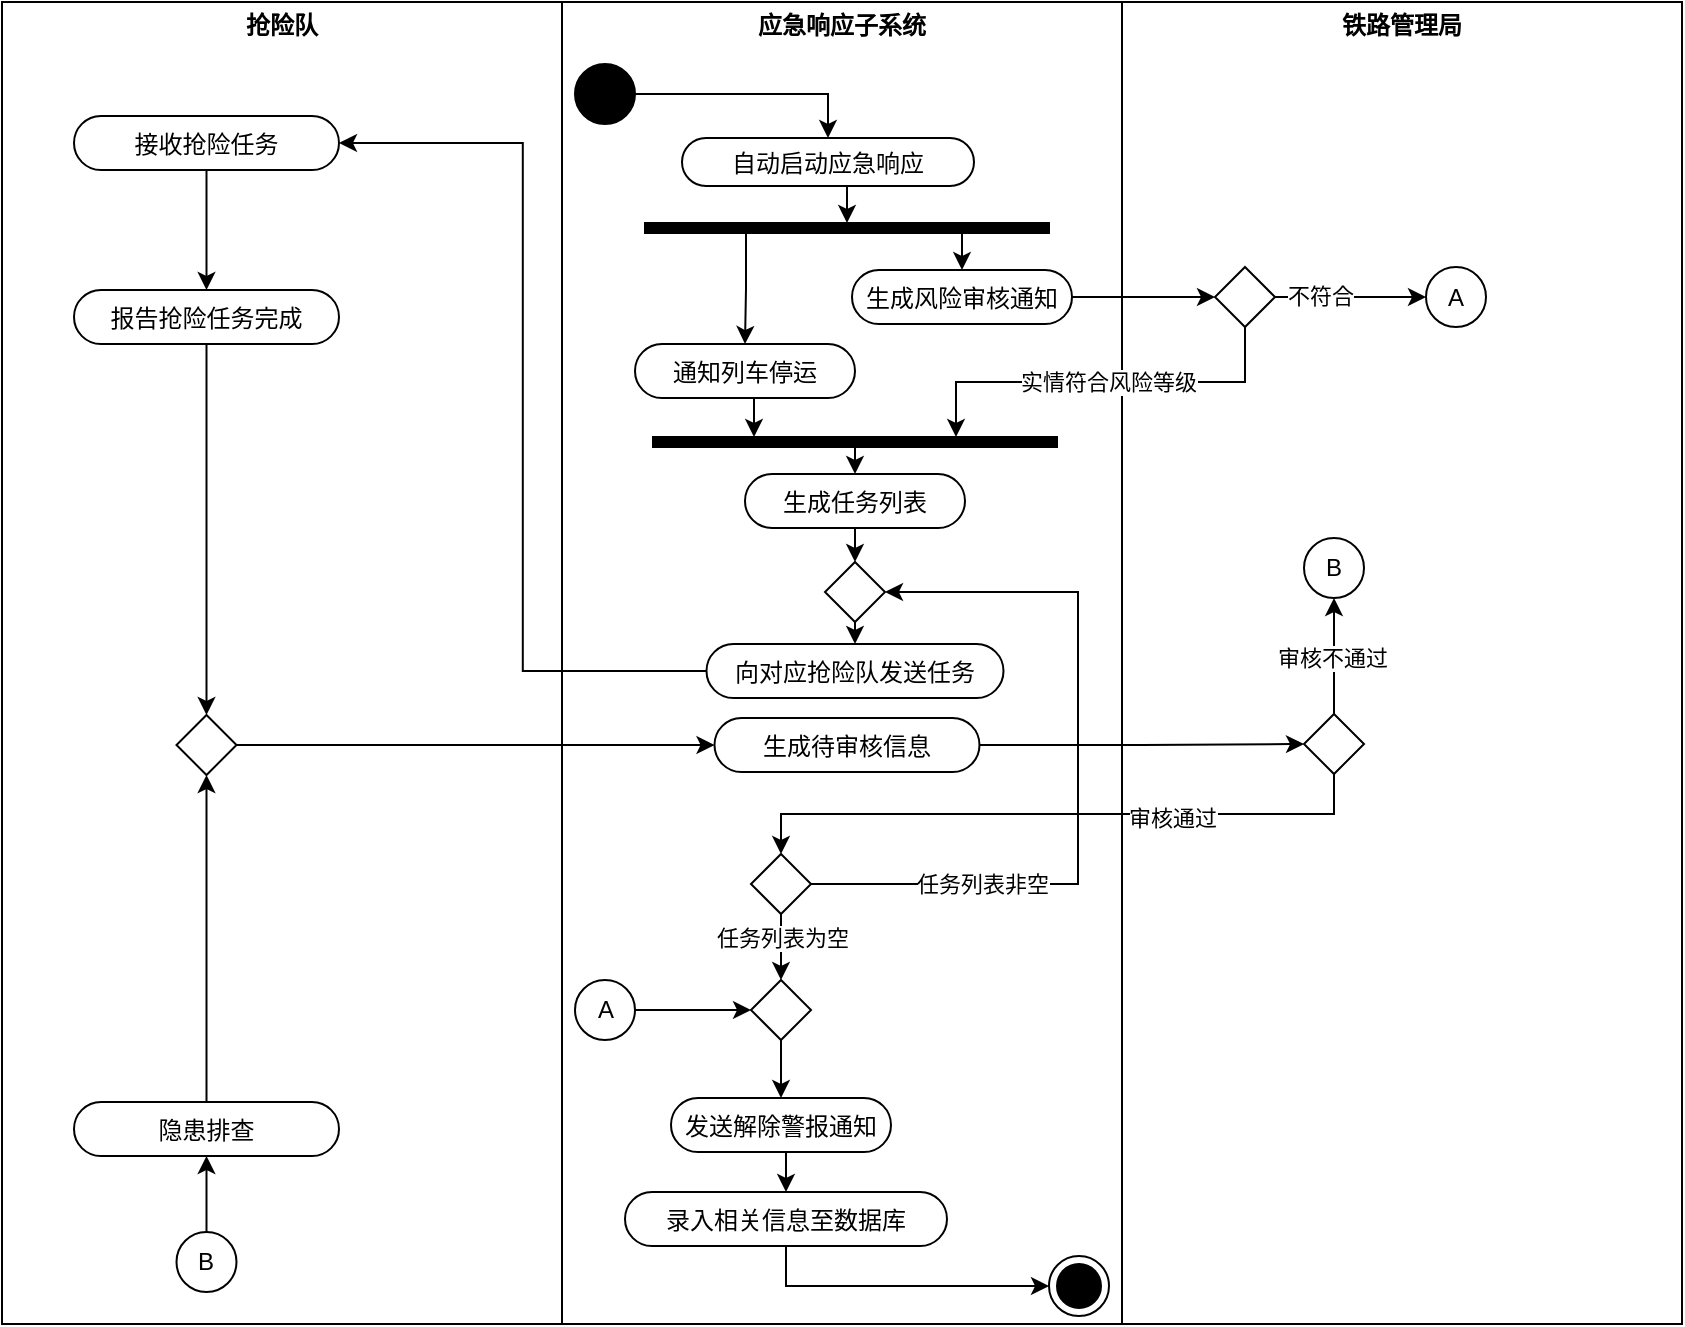 <mxfile version="27.1.6">
  <diagram name="Page-1" id="e7e014a7-5840-1c2e-5031-d8a46d1fe8dd">
    <mxGraphModel dx="1026" dy="607" grid="0" gridSize="10" guides="1" tooltips="1" connect="1" arrows="1" fold="1" page="1" pageScale="1" pageWidth="1169" pageHeight="826" background="none" math="0" shadow="0">
      <root>
        <mxCell id="0" />
        <mxCell id="1" parent="0" />
        <mxCell id="2" value="应急响应子系统" style="swimlane;whiteSpace=wrap;startSize=23;strokeColor=default;swimlaneLine=0;" parent="1" vertex="1">
          <mxGeometry x="450" y="34" width="280" height="661" as="geometry" />
        </mxCell>
        <mxCell id="ORBnftc5wiz7zVl-WYrO-55" style="edgeStyle=orthogonalEdgeStyle;rounded=0;orthogonalLoop=1;jettySize=auto;html=1;exitX=0.5;exitY=1;exitDx=0;exitDy=0;entryX=0;entryY=0.5;entryDx=0;entryDy=0;" edge="1" parent="2" source="7" target="ORBnftc5wiz7zVl-WYrO-54">
          <mxGeometry relative="1" as="geometry" />
        </mxCell>
        <mxCell id="7" value="自动启动应急响应" style="rounded=1;arcSize=50;" parent="2" vertex="1">
          <mxGeometry x="60" y="68" width="146" height="24" as="geometry" />
        </mxCell>
        <mxCell id="ORBnftc5wiz7zVl-WYrO-45" style="edgeStyle=orthogonalEdgeStyle;rounded=0;orthogonalLoop=1;jettySize=auto;html=1;entryX=0.5;entryY=0;entryDx=0;entryDy=0;" edge="1" parent="2" source="ORBnftc5wiz7zVl-WYrO-43" target="7">
          <mxGeometry relative="1" as="geometry">
            <mxPoint x="115" y="85.039" as="targetPoint" />
          </mxGeometry>
        </mxCell>
        <mxCell id="ORBnftc5wiz7zVl-WYrO-43" value="" style="ellipse;whiteSpace=wrap;html=1;aspect=fixed;fillColor=#000000;" vertex="1" parent="2">
          <mxGeometry x="6.5" y="31" width="30" height="30" as="geometry" />
        </mxCell>
        <mxCell id="38" value="" style="ellipse;shape=endState;fillColor=#000000;strokeColor=#000000;" parent="2" vertex="1">
          <mxGeometry x="243.5" y="627" width="30" height="30" as="geometry" />
        </mxCell>
        <mxCell id="ORBnftc5wiz7zVl-WYrO-87" style="edgeStyle=orthogonalEdgeStyle;rounded=0;orthogonalLoop=1;jettySize=auto;html=1;exitX=0.5;exitY=1;exitDx=0;exitDy=0;entryX=0.5;entryY=0;entryDx=0;entryDy=0;" edge="1" parent="2" source="ORBnftc5wiz7zVl-WYrO-46" target="ORBnftc5wiz7zVl-WYrO-47">
          <mxGeometry relative="1" as="geometry" />
        </mxCell>
        <mxCell id="ORBnftc5wiz7zVl-WYrO-46" value="发送解除警报通知" style="rounded=1;arcSize=50;" vertex="1" parent="2">
          <mxGeometry x="54.5" y="548" width="110" height="27" as="geometry" />
        </mxCell>
        <mxCell id="ORBnftc5wiz7zVl-WYrO-52" style="edgeStyle=orthogonalEdgeStyle;rounded=0;orthogonalLoop=1;jettySize=auto;html=1;exitX=0.5;exitY=1;exitDx=0;exitDy=0;entryX=0;entryY=0.5;entryDx=0;entryDy=0;" edge="1" parent="2" source="ORBnftc5wiz7zVl-WYrO-47" target="38">
          <mxGeometry relative="1" as="geometry" />
        </mxCell>
        <mxCell id="ORBnftc5wiz7zVl-WYrO-47" value="录入相关信息至数据库" style="rounded=1;arcSize=50;" vertex="1" parent="2">
          <mxGeometry x="31.5" y="595" width="161" height="27" as="geometry" />
        </mxCell>
        <mxCell id="4" value="抢险队" style="swimlane;whiteSpace=wrap;swimlaneLine=0;" parent="2" vertex="1">
          <mxGeometry x="-280" width="280" height="661" as="geometry" />
        </mxCell>
        <mxCell id="ORBnftc5wiz7zVl-WYrO-94" style="edgeStyle=orthogonalEdgeStyle;rounded=0;orthogonalLoop=1;jettySize=auto;html=1;exitX=0.5;exitY=1;exitDx=0;exitDy=0;entryX=0.5;entryY=0;entryDx=0;entryDy=0;" edge="1" parent="4" source="ORBnftc5wiz7zVl-WYrO-92" target="ORBnftc5wiz7zVl-WYrO-93">
          <mxGeometry relative="1" as="geometry" />
        </mxCell>
        <mxCell id="ORBnftc5wiz7zVl-WYrO-92" value="接收抢险任务" style="rounded=1;arcSize=50;" vertex="1" parent="4">
          <mxGeometry x="36" y="57" width="132.5" height="27" as="geometry" />
        </mxCell>
        <mxCell id="ORBnftc5wiz7zVl-WYrO-93" value="报告抢险任务完成" style="rounded=1;arcSize=50;" vertex="1" parent="4">
          <mxGeometry x="36" y="144" width="132.5" height="27" as="geometry" />
        </mxCell>
        <mxCell id="ORBnftc5wiz7zVl-WYrO-116" style="edgeStyle=orthogonalEdgeStyle;rounded=0;orthogonalLoop=1;jettySize=auto;html=1;exitX=0.5;exitY=0;exitDx=0;exitDy=0;entryX=0.5;entryY=1;entryDx=0;entryDy=0;" edge="1" parent="4" source="ORBnftc5wiz7zVl-WYrO-98" target="ORBnftc5wiz7zVl-WYrO-115">
          <mxGeometry relative="1" as="geometry" />
        </mxCell>
        <mxCell id="ORBnftc5wiz7zVl-WYrO-98" value="隐患排查" style="rounded=1;arcSize=50;" vertex="1" parent="4">
          <mxGeometry x="36" y="550" width="132.5" height="27" as="geometry" />
        </mxCell>
        <mxCell id="ORBnftc5wiz7zVl-WYrO-114" style="edgeStyle=orthogonalEdgeStyle;rounded=0;orthogonalLoop=1;jettySize=auto;html=1;exitX=0.5;exitY=0;exitDx=0;exitDy=0;entryX=0.5;entryY=1;entryDx=0;entryDy=0;" edge="1" parent="4" source="ORBnftc5wiz7zVl-WYrO-113" target="ORBnftc5wiz7zVl-WYrO-98">
          <mxGeometry relative="1" as="geometry" />
        </mxCell>
        <mxCell id="ORBnftc5wiz7zVl-WYrO-113" value="B" style="ellipse;whiteSpace=wrap;html=1;" vertex="1" parent="4">
          <mxGeometry x="87.25" y="615" width="30" height="30" as="geometry" />
        </mxCell>
        <mxCell id="ORBnftc5wiz7zVl-WYrO-115" value="" style="rhombus;whiteSpace=wrap;html=1;" vertex="1" parent="4">
          <mxGeometry x="87.25" y="356.5" width="30" height="30" as="geometry" />
        </mxCell>
        <mxCell id="ORBnftc5wiz7zVl-WYrO-95" style="edgeStyle=orthogonalEdgeStyle;rounded=0;orthogonalLoop=1;jettySize=auto;html=1;exitX=0.5;exitY=1;exitDx=0;exitDy=0;entryX=0.5;entryY=0;entryDx=0;entryDy=0;" edge="1" parent="4" source="ORBnftc5wiz7zVl-WYrO-93" target="ORBnftc5wiz7zVl-WYrO-115">
          <mxGeometry relative="1" as="geometry">
            <mxPoint x="324.995" y="402.456" as="targetPoint" />
          </mxGeometry>
        </mxCell>
        <mxCell id="ORBnftc5wiz7zVl-WYrO-63" style="edgeStyle=orthogonalEdgeStyle;rounded=0;orthogonalLoop=1;jettySize=auto;html=1;exitX=1;exitY=0.75;exitDx=0;exitDy=0;entryX=0.5;entryY=0;entryDx=0;entryDy=0;" edge="1" parent="2" source="ORBnftc5wiz7zVl-WYrO-54" target="ORBnftc5wiz7zVl-WYrO-57">
          <mxGeometry relative="1" as="geometry" />
        </mxCell>
        <mxCell id="ORBnftc5wiz7zVl-WYrO-54" value="" style="whiteSpace=wrap;strokeColor=#000000;fillColor=#000000;rotation=90;" vertex="1" parent="2">
          <mxGeometry x="140" y="12" width="5" height="202" as="geometry" />
        </mxCell>
        <mxCell id="ORBnftc5wiz7zVl-WYrO-70" style="edgeStyle=orthogonalEdgeStyle;rounded=0;orthogonalLoop=1;jettySize=auto;html=1;exitX=0.5;exitY=1;exitDx=0;exitDy=0;entryX=0;entryY=0.75;entryDx=0;entryDy=0;" edge="1" parent="2" source="ORBnftc5wiz7zVl-WYrO-57" target="ORBnftc5wiz7zVl-WYrO-68">
          <mxGeometry relative="1" as="geometry" />
        </mxCell>
        <mxCell id="ORBnftc5wiz7zVl-WYrO-57" value="通知列车停运" style="rounded=1;arcSize=50;" vertex="1" parent="2">
          <mxGeometry x="36.5" y="171" width="110" height="27" as="geometry" />
        </mxCell>
        <mxCell id="ORBnftc5wiz7zVl-WYrO-58" value="生成风险审核通知" style="rounded=1;arcSize=50;" vertex="1" parent="2">
          <mxGeometry x="145" y="134" width="110" height="27" as="geometry" />
        </mxCell>
        <mxCell id="ORBnftc5wiz7zVl-WYrO-62" style="edgeStyle=orthogonalEdgeStyle;rounded=0;orthogonalLoop=1;jettySize=auto;html=1;exitX=1;exitY=0.25;exitDx=0;exitDy=0;entryX=0.5;entryY=0;entryDx=0;entryDy=0;" edge="1" parent="2" source="ORBnftc5wiz7zVl-WYrO-54" target="ORBnftc5wiz7zVl-WYrO-58">
          <mxGeometry relative="1" as="geometry" />
        </mxCell>
        <mxCell id="ORBnftc5wiz7zVl-WYrO-72" style="edgeStyle=orthogonalEdgeStyle;rounded=0;orthogonalLoop=1;jettySize=auto;html=1;exitX=1;exitY=0.5;exitDx=0;exitDy=0;entryX=0.5;entryY=0;entryDx=0;entryDy=0;" edge="1" parent="2" source="ORBnftc5wiz7zVl-WYrO-68" target="ORBnftc5wiz7zVl-WYrO-64">
          <mxGeometry relative="1" as="geometry">
            <mxPoint x="146.174" y="250.356" as="targetPoint" />
          </mxGeometry>
        </mxCell>
        <mxCell id="ORBnftc5wiz7zVl-WYrO-68" value="" style="whiteSpace=wrap;strokeColor=#000000;fillColor=#000000;rotation=90;" vertex="1" parent="2">
          <mxGeometry x="144" y="119" width="5" height="202" as="geometry" />
        </mxCell>
        <mxCell id="ORBnftc5wiz7zVl-WYrO-119" style="edgeStyle=orthogonalEdgeStyle;rounded=0;orthogonalLoop=1;jettySize=auto;html=1;exitX=0.5;exitY=1;exitDx=0;exitDy=0;entryX=0.5;entryY=0;entryDx=0;entryDy=0;" edge="1" parent="2" source="ORBnftc5wiz7zVl-WYrO-64" target="ORBnftc5wiz7zVl-WYrO-118">
          <mxGeometry relative="1" as="geometry" />
        </mxCell>
        <mxCell id="ORBnftc5wiz7zVl-WYrO-64" value="生成任务列表" style="rounded=1;arcSize=50;" vertex="1" parent="2">
          <mxGeometry x="91.5" y="236" width="110" height="27" as="geometry" />
        </mxCell>
        <mxCell id="ORBnftc5wiz7zVl-WYrO-85" style="edgeStyle=orthogonalEdgeStyle;rounded=0;orthogonalLoop=1;jettySize=auto;html=1;exitX=0.5;exitY=1;exitDx=0;exitDy=0;entryX=0.5;entryY=0;entryDx=0;entryDy=0;" edge="1" parent="2" source="ORBnftc5wiz7zVl-WYrO-79" target="ORBnftc5wiz7zVl-WYrO-46">
          <mxGeometry relative="1" as="geometry" />
        </mxCell>
        <mxCell id="ORBnftc5wiz7zVl-WYrO-79" value="" style="rhombus;whiteSpace=wrap;html=1;" vertex="1" parent="2">
          <mxGeometry x="94.5" y="489" width="30" height="30" as="geometry" />
        </mxCell>
        <mxCell id="ORBnftc5wiz7zVl-WYrO-84" style="edgeStyle=orthogonalEdgeStyle;rounded=0;orthogonalLoop=1;jettySize=auto;html=1;entryX=0;entryY=0.5;entryDx=0;entryDy=0;" edge="1" parent="2" source="ORBnftc5wiz7zVl-WYrO-80" target="ORBnftc5wiz7zVl-WYrO-79">
          <mxGeometry relative="1" as="geometry" />
        </mxCell>
        <mxCell id="ORBnftc5wiz7zVl-WYrO-80" value="A" style="ellipse;whiteSpace=wrap;html=1;" vertex="1" parent="2">
          <mxGeometry x="6.5" y="489" width="30" height="30" as="geometry" />
        </mxCell>
        <mxCell id="ORBnftc5wiz7zVl-WYrO-91" style="edgeStyle=orthogonalEdgeStyle;rounded=0;orthogonalLoop=1;jettySize=auto;html=1;entryX=1;entryY=0.5;entryDx=0;entryDy=0;" edge="1" parent="2" source="ORBnftc5wiz7zVl-WYrO-89" target="ORBnftc5wiz7zVl-WYrO-92">
          <mxGeometry relative="1" as="geometry">
            <mxPoint x="-52.648" y="128.382" as="targetPoint" />
          </mxGeometry>
        </mxCell>
        <mxCell id="ORBnftc5wiz7zVl-WYrO-89" value="向对应抢险队发送任务" style="rounded=1;arcSize=50;" vertex="1" parent="2">
          <mxGeometry x="72.25" y="321" width="148.5" height="27" as="geometry" />
        </mxCell>
        <mxCell id="ORBnftc5wiz7zVl-WYrO-96" value="生成待审核信息" style="rounded=1;arcSize=50;" vertex="1" parent="2">
          <mxGeometry x="76.25" y="358" width="132.5" height="27" as="geometry" />
        </mxCell>
        <mxCell id="ORBnftc5wiz7zVl-WYrO-102" style="edgeStyle=orthogonalEdgeStyle;rounded=0;orthogonalLoop=1;jettySize=auto;html=1;exitX=0.5;exitY=1;exitDx=0;exitDy=0;entryX=0.5;entryY=0;entryDx=0;entryDy=0;" edge="1" parent="2" source="ORBnftc5wiz7zVl-WYrO-101" target="ORBnftc5wiz7zVl-WYrO-79">
          <mxGeometry relative="1" as="geometry" />
        </mxCell>
        <mxCell id="ORBnftc5wiz7zVl-WYrO-104" value="任务列表为空" style="edgeLabel;html=1;align=center;verticalAlign=middle;resizable=0;points=[];" vertex="1" connectable="0" parent="ORBnftc5wiz7zVl-WYrO-102">
          <mxGeometry x="-0.28" relative="1" as="geometry">
            <mxPoint as="offset" />
          </mxGeometry>
        </mxCell>
        <mxCell id="ORBnftc5wiz7zVl-WYrO-105" style="edgeStyle=orthogonalEdgeStyle;rounded=0;orthogonalLoop=1;jettySize=auto;html=1;exitX=1;exitY=0.5;exitDx=0;exitDy=0;entryX=1;entryY=0.5;entryDx=0;entryDy=0;" edge="1" parent="2" source="ORBnftc5wiz7zVl-WYrO-101" target="ORBnftc5wiz7zVl-WYrO-118">
          <mxGeometry relative="1" as="geometry">
            <Array as="points">
              <mxPoint x="258" y="441" />
              <mxPoint x="258" y="295" />
            </Array>
          </mxGeometry>
        </mxCell>
        <mxCell id="ORBnftc5wiz7zVl-WYrO-106" value="任务列表非空" style="edgeLabel;html=1;align=center;verticalAlign=middle;resizable=0;points=[];" vertex="1" connectable="0" parent="ORBnftc5wiz7zVl-WYrO-105">
          <mxGeometry x="-0.716" y="3" relative="1" as="geometry">
            <mxPoint x="32" y="3" as="offset" />
          </mxGeometry>
        </mxCell>
        <mxCell id="ORBnftc5wiz7zVl-WYrO-101" value="" style="rhombus;whiteSpace=wrap;html=1;" vertex="1" parent="2">
          <mxGeometry x="94.5" y="426" width="30" height="30" as="geometry" />
        </mxCell>
        <mxCell id="ORBnftc5wiz7zVl-WYrO-117" style="edgeStyle=orthogonalEdgeStyle;rounded=0;orthogonalLoop=1;jettySize=auto;html=1;exitX=1;exitY=0.5;exitDx=0;exitDy=0;entryX=0;entryY=0.5;entryDx=0;entryDy=0;" edge="1" parent="2" source="ORBnftc5wiz7zVl-WYrO-115" target="ORBnftc5wiz7zVl-WYrO-96">
          <mxGeometry relative="1" as="geometry" />
        </mxCell>
        <mxCell id="ORBnftc5wiz7zVl-WYrO-121" style="edgeStyle=orthogonalEdgeStyle;rounded=0;orthogonalLoop=1;jettySize=auto;html=1;exitX=0.5;exitY=1;exitDx=0;exitDy=0;entryX=0.5;entryY=0;entryDx=0;entryDy=0;" edge="1" parent="2" source="ORBnftc5wiz7zVl-WYrO-118" target="ORBnftc5wiz7zVl-WYrO-89">
          <mxGeometry relative="1" as="geometry" />
        </mxCell>
        <mxCell id="ORBnftc5wiz7zVl-WYrO-118" value="" style="rhombus;whiteSpace=wrap;html=1;" vertex="1" parent="2">
          <mxGeometry x="131.5" y="280" width="30" height="30" as="geometry" />
        </mxCell>
        <mxCell id="3" value="铁路管理局" style="swimlane;whiteSpace=wrap;swimlaneLine=0;" parent="1" vertex="1">
          <mxGeometry x="730" y="34" width="280" height="661" as="geometry">
            <mxRectangle x="730" y="34" width="95" height="26" as="alternateBounds" />
          </mxGeometry>
        </mxCell>
        <mxCell id="ORBnftc5wiz7zVl-WYrO-74" style="edgeStyle=orthogonalEdgeStyle;rounded=0;orthogonalLoop=1;jettySize=auto;html=1;entryX=0;entryY=0.5;entryDx=0;entryDy=0;" edge="1" parent="3" source="ORBnftc5wiz7zVl-WYrO-66" target="ORBnftc5wiz7zVl-WYrO-75">
          <mxGeometry relative="1" as="geometry">
            <mxPoint x="137.714" y="147.5" as="targetPoint" />
          </mxGeometry>
        </mxCell>
        <mxCell id="ORBnftc5wiz7zVl-WYrO-78" value="不符合" style="edgeLabel;html=1;align=center;verticalAlign=middle;resizable=0;points=[];" vertex="1" connectable="0" parent="ORBnftc5wiz7zVl-WYrO-74">
          <mxGeometry x="-0.403" y="1" relative="1" as="geometry">
            <mxPoint as="offset" />
          </mxGeometry>
        </mxCell>
        <mxCell id="ORBnftc5wiz7zVl-WYrO-66" value="" style="rhombus;whiteSpace=wrap;html=1;" vertex="1" parent="3">
          <mxGeometry x="46.5" y="132.5" width="30" height="30" as="geometry" />
        </mxCell>
        <mxCell id="ORBnftc5wiz7zVl-WYrO-75" value="A" style="ellipse;whiteSpace=wrap;html=1;" vertex="1" parent="3">
          <mxGeometry x="152" y="132.5" width="30" height="30" as="geometry" />
        </mxCell>
        <mxCell id="ORBnftc5wiz7zVl-WYrO-111" style="edgeStyle=orthogonalEdgeStyle;rounded=0;orthogonalLoop=1;jettySize=auto;html=1;exitX=0.5;exitY=0;exitDx=0;exitDy=0;entryX=0.5;entryY=1;entryDx=0;entryDy=0;" edge="1" parent="3" source="ORBnftc5wiz7zVl-WYrO-99" target="ORBnftc5wiz7zVl-WYrO-110">
          <mxGeometry relative="1" as="geometry" />
        </mxCell>
        <mxCell id="ORBnftc5wiz7zVl-WYrO-112" value="审核不通过" style="edgeLabel;html=1;align=center;verticalAlign=middle;resizable=0;points=[];" vertex="1" connectable="0" parent="ORBnftc5wiz7zVl-WYrO-111">
          <mxGeometry x="-0.03" y="1" relative="1" as="geometry">
            <mxPoint as="offset" />
          </mxGeometry>
        </mxCell>
        <mxCell id="ORBnftc5wiz7zVl-WYrO-99" value="" style="rhombus;whiteSpace=wrap;html=1;" vertex="1" parent="3">
          <mxGeometry x="91" y="356" width="30" height="30" as="geometry" />
        </mxCell>
        <mxCell id="ORBnftc5wiz7zVl-WYrO-110" value="B" style="ellipse;whiteSpace=wrap;html=1;" vertex="1" parent="3">
          <mxGeometry x="91" y="268" width="30" height="30" as="geometry" />
        </mxCell>
        <mxCell id="ORBnftc5wiz7zVl-WYrO-67" style="edgeStyle=orthogonalEdgeStyle;rounded=0;orthogonalLoop=1;jettySize=auto;html=1;exitX=1;exitY=0.5;exitDx=0;exitDy=0;entryX=0;entryY=0.5;entryDx=0;entryDy=0;" edge="1" parent="1" source="ORBnftc5wiz7zVl-WYrO-58" target="ORBnftc5wiz7zVl-WYrO-66">
          <mxGeometry relative="1" as="geometry" />
        </mxCell>
        <mxCell id="ORBnftc5wiz7zVl-WYrO-69" style="edgeStyle=orthogonalEdgeStyle;rounded=0;orthogonalLoop=1;jettySize=auto;html=1;exitX=0.5;exitY=1;exitDx=0;exitDy=0;entryX=0;entryY=0.25;entryDx=0;entryDy=0;" edge="1" parent="1" source="ORBnftc5wiz7zVl-WYrO-66" target="ORBnftc5wiz7zVl-WYrO-68">
          <mxGeometry relative="1" as="geometry" />
        </mxCell>
        <mxCell id="ORBnftc5wiz7zVl-WYrO-71" value="实情符合风险等级" style="edgeLabel;html=1;align=center;verticalAlign=middle;resizable=0;points=[];" vertex="1" connectable="0" parent="ORBnftc5wiz7zVl-WYrO-69">
          <mxGeometry x="-0.19" y="2" relative="1" as="geometry">
            <mxPoint x="-15" y="-2" as="offset" />
          </mxGeometry>
        </mxCell>
        <mxCell id="ORBnftc5wiz7zVl-WYrO-97" style="edgeStyle=orthogonalEdgeStyle;rounded=0;orthogonalLoop=1;jettySize=auto;html=1;entryX=0;entryY=0.5;entryDx=0;entryDy=0;" edge="1" parent="1" source="ORBnftc5wiz7zVl-WYrO-96" target="ORBnftc5wiz7zVl-WYrO-99">
          <mxGeometry relative="1" as="geometry">
            <mxPoint x="795.332" y="405.5" as="targetPoint" />
          </mxGeometry>
        </mxCell>
        <mxCell id="ORBnftc5wiz7zVl-WYrO-108" style="edgeStyle=orthogonalEdgeStyle;rounded=0;orthogonalLoop=1;jettySize=auto;html=1;exitX=0.5;exitY=1;exitDx=0;exitDy=0;" edge="1" parent="1" source="ORBnftc5wiz7zVl-WYrO-99" target="ORBnftc5wiz7zVl-WYrO-101">
          <mxGeometry relative="1" as="geometry" />
        </mxCell>
        <mxCell id="ORBnftc5wiz7zVl-WYrO-109" value="审核通过" style="edgeLabel;html=1;align=center;verticalAlign=middle;resizable=0;points=[];" vertex="1" connectable="0" parent="ORBnftc5wiz7zVl-WYrO-108">
          <mxGeometry x="-0.359" y="2" relative="1" as="geometry">
            <mxPoint as="offset" />
          </mxGeometry>
        </mxCell>
      </root>
    </mxGraphModel>
  </diagram>
</mxfile>
